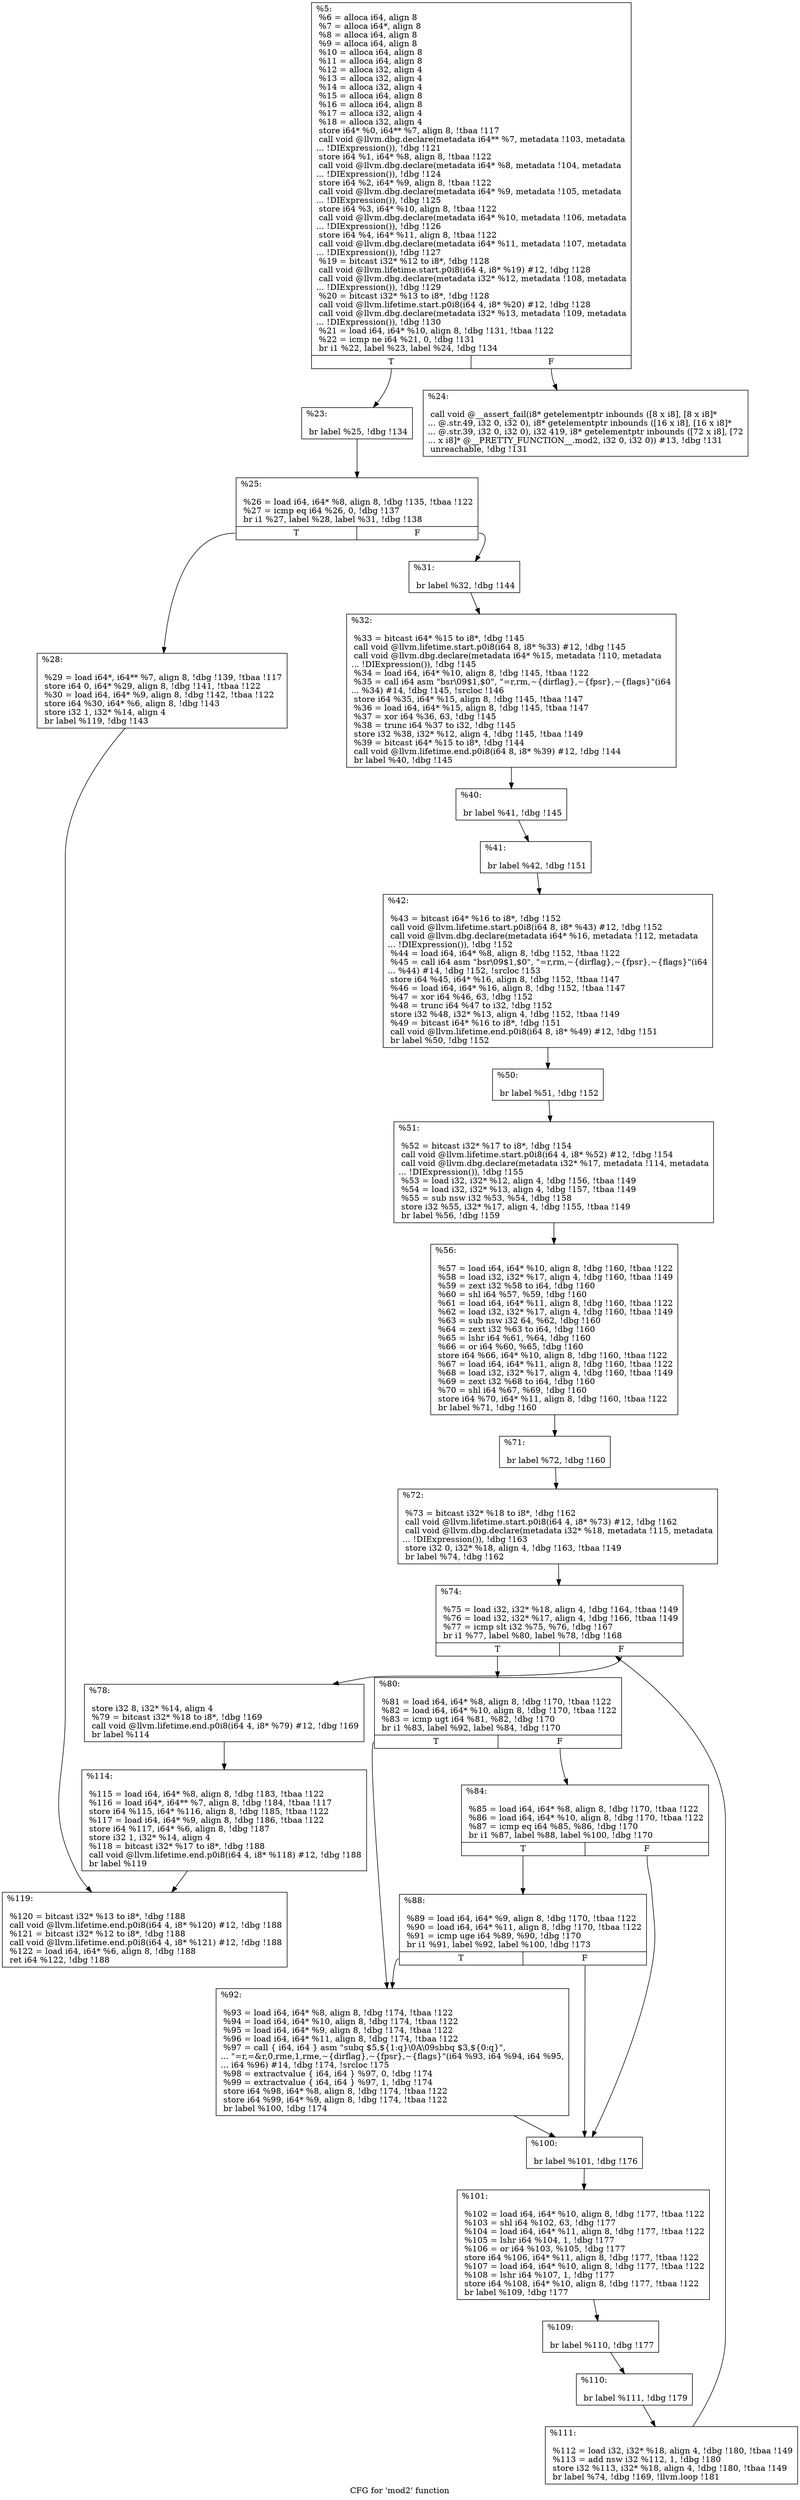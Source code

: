 digraph "CFG for 'mod2' function" {
	label="CFG for 'mod2' function";

	Node0x2657910 [shape=record,label="{%5:\l  %6 = alloca i64, align 8\l  %7 = alloca i64*, align 8\l  %8 = alloca i64, align 8\l  %9 = alloca i64, align 8\l  %10 = alloca i64, align 8\l  %11 = alloca i64, align 8\l  %12 = alloca i32, align 4\l  %13 = alloca i32, align 4\l  %14 = alloca i32, align 4\l  %15 = alloca i64, align 8\l  %16 = alloca i64, align 8\l  %17 = alloca i32, align 4\l  %18 = alloca i32, align 4\l  store i64* %0, i64** %7, align 8, !tbaa !117\l  call void @llvm.dbg.declare(metadata i64** %7, metadata !103, metadata\l... !DIExpression()), !dbg !121\l  store i64 %1, i64* %8, align 8, !tbaa !122\l  call void @llvm.dbg.declare(metadata i64* %8, metadata !104, metadata\l... !DIExpression()), !dbg !124\l  store i64 %2, i64* %9, align 8, !tbaa !122\l  call void @llvm.dbg.declare(metadata i64* %9, metadata !105, metadata\l... !DIExpression()), !dbg !125\l  store i64 %3, i64* %10, align 8, !tbaa !122\l  call void @llvm.dbg.declare(metadata i64* %10, metadata !106, metadata\l... !DIExpression()), !dbg !126\l  store i64 %4, i64* %11, align 8, !tbaa !122\l  call void @llvm.dbg.declare(metadata i64* %11, metadata !107, metadata\l... !DIExpression()), !dbg !127\l  %19 = bitcast i32* %12 to i8*, !dbg !128\l  call void @llvm.lifetime.start.p0i8(i64 4, i8* %19) #12, !dbg !128\l  call void @llvm.dbg.declare(metadata i32* %12, metadata !108, metadata\l... !DIExpression()), !dbg !129\l  %20 = bitcast i32* %13 to i8*, !dbg !128\l  call void @llvm.lifetime.start.p0i8(i64 4, i8* %20) #12, !dbg !128\l  call void @llvm.dbg.declare(metadata i32* %13, metadata !109, metadata\l... !DIExpression()), !dbg !130\l  %21 = load i64, i64* %10, align 8, !dbg !131, !tbaa !122\l  %22 = icmp ne i64 %21, 0, !dbg !131\l  br i1 %22, label %23, label %24, !dbg !134\l|{<s0>T|<s1>F}}"];
	Node0x2657910:s0 -> Node0x265d9c0;
	Node0x2657910:s1 -> Node0x265da10;
	Node0x265d9c0 [shape=record,label="{%23:\l\l  br label %25, !dbg !134\l}"];
	Node0x265d9c0 -> Node0x265da60;
	Node0x265da10 [shape=record,label="{%24:\l\l  call void @__assert_fail(i8* getelementptr inbounds ([8 x i8], [8 x i8]*\l... @.str.49, i32 0, i32 0), i8* getelementptr inbounds ([16 x i8], [16 x i8]*\l... @.str.39, i32 0, i32 0), i32 419, i8* getelementptr inbounds ([72 x i8], [72\l... x i8]* @__PRETTY_FUNCTION__.mod2, i32 0, i32 0)) #13, !dbg !131\l  unreachable, !dbg !131\l}"];
	Node0x265da60 [shape=record,label="{%25:\l\l  %26 = load i64, i64* %8, align 8, !dbg !135, !tbaa !122\l  %27 = icmp eq i64 %26, 0, !dbg !137\l  br i1 %27, label %28, label %31, !dbg !138\l|{<s0>T|<s1>F}}"];
	Node0x265da60:s0 -> Node0x265dab0;
	Node0x265da60:s1 -> Node0x265db00;
	Node0x265dab0 [shape=record,label="{%28:\l\l  %29 = load i64*, i64** %7, align 8, !dbg !139, !tbaa !117\l  store i64 0, i64* %29, align 8, !dbg !141, !tbaa !122\l  %30 = load i64, i64* %9, align 8, !dbg !142, !tbaa !122\l  store i64 %30, i64* %6, align 8, !dbg !143\l  store i32 1, i32* %14, align 4\l  br label %119, !dbg !143\l}"];
	Node0x265dab0 -> Node0x265e1e0;
	Node0x265db00 [shape=record,label="{%31:\l\l  br label %32, !dbg !144\l}"];
	Node0x265db00 -> Node0x265db50;
	Node0x265db50 [shape=record,label="{%32:\l\l  %33 = bitcast i64* %15 to i8*, !dbg !145\l  call void @llvm.lifetime.start.p0i8(i64 8, i8* %33) #12, !dbg !145\l  call void @llvm.dbg.declare(metadata i64* %15, metadata !110, metadata\l... !DIExpression()), !dbg !145\l  %34 = load i64, i64* %10, align 8, !dbg !145, !tbaa !122\l  %35 = call i64 asm \"bsr\\09$1,$0\", \"=r,rm,~\{dirflag\},~\{fpsr\},~\{flags\}\"(i64\l... %34) #14, !dbg !145, !srcloc !146\l  store i64 %35, i64* %15, align 8, !dbg !145, !tbaa !147\l  %36 = load i64, i64* %15, align 8, !dbg !145, !tbaa !147\l  %37 = xor i64 %36, 63, !dbg !145\l  %38 = trunc i64 %37 to i32, !dbg !145\l  store i32 %38, i32* %12, align 4, !dbg !145, !tbaa !149\l  %39 = bitcast i64* %15 to i8*, !dbg !144\l  call void @llvm.lifetime.end.p0i8(i64 8, i8* %39) #12, !dbg !144\l  br label %40, !dbg !145\l}"];
	Node0x265db50 -> Node0x265dba0;
	Node0x265dba0 [shape=record,label="{%40:\l\l  br label %41, !dbg !145\l}"];
	Node0x265dba0 -> Node0x265dbf0;
	Node0x265dbf0 [shape=record,label="{%41:\l\l  br label %42, !dbg !151\l}"];
	Node0x265dbf0 -> Node0x265dc40;
	Node0x265dc40 [shape=record,label="{%42:\l\l  %43 = bitcast i64* %16 to i8*, !dbg !152\l  call void @llvm.lifetime.start.p0i8(i64 8, i8* %43) #12, !dbg !152\l  call void @llvm.dbg.declare(metadata i64* %16, metadata !112, metadata\l... !DIExpression()), !dbg !152\l  %44 = load i64, i64* %8, align 8, !dbg !152, !tbaa !122\l  %45 = call i64 asm \"bsr\\09$1,$0\", \"=r,rm,~\{dirflag\},~\{fpsr\},~\{flags\}\"(i64\l... %44) #14, !dbg !152, !srcloc !153\l  store i64 %45, i64* %16, align 8, !dbg !152, !tbaa !147\l  %46 = load i64, i64* %16, align 8, !dbg !152, !tbaa !147\l  %47 = xor i64 %46, 63, !dbg !152\l  %48 = trunc i64 %47 to i32, !dbg !152\l  store i32 %48, i32* %13, align 4, !dbg !152, !tbaa !149\l  %49 = bitcast i64* %16 to i8*, !dbg !151\l  call void @llvm.lifetime.end.p0i8(i64 8, i8* %49) #12, !dbg !151\l  br label %50, !dbg !152\l}"];
	Node0x265dc40 -> Node0x265dc90;
	Node0x265dc90 [shape=record,label="{%50:\l\l  br label %51, !dbg !152\l}"];
	Node0x265dc90 -> Node0x265dce0;
	Node0x265dce0 [shape=record,label="{%51:\l\l  %52 = bitcast i32* %17 to i8*, !dbg !154\l  call void @llvm.lifetime.start.p0i8(i64 4, i8* %52) #12, !dbg !154\l  call void @llvm.dbg.declare(metadata i32* %17, metadata !114, metadata\l... !DIExpression()), !dbg !155\l  %53 = load i32, i32* %12, align 4, !dbg !156, !tbaa !149\l  %54 = load i32, i32* %13, align 4, !dbg !157, !tbaa !149\l  %55 = sub nsw i32 %53, %54, !dbg !158\l  store i32 %55, i32* %17, align 4, !dbg !155, !tbaa !149\l  br label %56, !dbg !159\l}"];
	Node0x265dce0 -> Node0x265dd30;
	Node0x265dd30 [shape=record,label="{%56:\l\l  %57 = load i64, i64* %10, align 8, !dbg !160, !tbaa !122\l  %58 = load i32, i32* %17, align 4, !dbg !160, !tbaa !149\l  %59 = zext i32 %58 to i64, !dbg !160\l  %60 = shl i64 %57, %59, !dbg !160\l  %61 = load i64, i64* %11, align 8, !dbg !160, !tbaa !122\l  %62 = load i32, i32* %17, align 4, !dbg !160, !tbaa !149\l  %63 = sub nsw i32 64, %62, !dbg !160\l  %64 = zext i32 %63 to i64, !dbg !160\l  %65 = lshr i64 %61, %64, !dbg !160\l  %66 = or i64 %60, %65, !dbg !160\l  store i64 %66, i64* %10, align 8, !dbg !160, !tbaa !122\l  %67 = load i64, i64* %11, align 8, !dbg !160, !tbaa !122\l  %68 = load i32, i32* %17, align 4, !dbg !160, !tbaa !149\l  %69 = zext i32 %68 to i64, !dbg !160\l  %70 = shl i64 %67, %69, !dbg !160\l  store i64 %70, i64* %11, align 8, !dbg !160, !tbaa !122\l  br label %71, !dbg !160\l}"];
	Node0x265dd30 -> Node0x265dd80;
	Node0x265dd80 [shape=record,label="{%71:\l\l  br label %72, !dbg !160\l}"];
	Node0x265dd80 -> Node0x265ddd0;
	Node0x265ddd0 [shape=record,label="{%72:\l\l  %73 = bitcast i32* %18 to i8*, !dbg !162\l  call void @llvm.lifetime.start.p0i8(i64 4, i8* %73) #12, !dbg !162\l  call void @llvm.dbg.declare(metadata i32* %18, metadata !115, metadata\l... !DIExpression()), !dbg !163\l  store i32 0, i32* %18, align 4, !dbg !163, !tbaa !149\l  br label %74, !dbg !162\l}"];
	Node0x265ddd0 -> Node0x265de20;
	Node0x265de20 [shape=record,label="{%74:\l\l  %75 = load i32, i32* %18, align 4, !dbg !164, !tbaa !149\l  %76 = load i32, i32* %17, align 4, !dbg !166, !tbaa !149\l  %77 = icmp slt i32 %75, %76, !dbg !167\l  br i1 %77, label %80, label %78, !dbg !168\l|{<s0>T|<s1>F}}"];
	Node0x265de20:s0 -> Node0x265dec0;
	Node0x265de20:s1 -> Node0x265de70;
	Node0x265de70 [shape=record,label="{%78:\l\l  store i32 8, i32* %14, align 4\l  %79 = bitcast i32* %18 to i8*, !dbg !169\l  call void @llvm.lifetime.end.p0i8(i64 4, i8* %79) #12, !dbg !169\l  br label %114\l}"];
	Node0x265de70 -> Node0x265e190;
	Node0x265dec0 [shape=record,label="{%80:\l\l  %81 = load i64, i64* %8, align 8, !dbg !170, !tbaa !122\l  %82 = load i64, i64* %10, align 8, !dbg !170, !tbaa !122\l  %83 = icmp ugt i64 %81, %82, !dbg !170\l  br i1 %83, label %92, label %84, !dbg !170\l|{<s0>T|<s1>F}}"];
	Node0x265dec0:s0 -> Node0x265dfb0;
	Node0x265dec0:s1 -> Node0x265df10;
	Node0x265df10 [shape=record,label="{%84:\l\l  %85 = load i64, i64* %8, align 8, !dbg !170, !tbaa !122\l  %86 = load i64, i64* %10, align 8, !dbg !170, !tbaa !122\l  %87 = icmp eq i64 %85, %86, !dbg !170\l  br i1 %87, label %88, label %100, !dbg !170\l|{<s0>T|<s1>F}}"];
	Node0x265df10:s0 -> Node0x265df60;
	Node0x265df10:s1 -> Node0x265e000;
	Node0x265df60 [shape=record,label="{%88:\l\l  %89 = load i64, i64* %9, align 8, !dbg !170, !tbaa !122\l  %90 = load i64, i64* %11, align 8, !dbg !170, !tbaa !122\l  %91 = icmp uge i64 %89, %90, !dbg !170\l  br i1 %91, label %92, label %100, !dbg !173\l|{<s0>T|<s1>F}}"];
	Node0x265df60:s0 -> Node0x265dfb0;
	Node0x265df60:s1 -> Node0x265e000;
	Node0x265dfb0 [shape=record,label="{%92:\l\l  %93 = load i64, i64* %8, align 8, !dbg !174, !tbaa !122\l  %94 = load i64, i64* %10, align 8, !dbg !174, !tbaa !122\l  %95 = load i64, i64* %9, align 8, !dbg !174, !tbaa !122\l  %96 = load i64, i64* %11, align 8, !dbg !174, !tbaa !122\l  %97 = call \{ i64, i64 \} asm \"subq $5,$\{1:q\}\\0A\\09sbbq $3,$\{0:q\}\",\l... \"=r,=&r,0,rme,1,rme,~\{dirflag\},~\{fpsr\},~\{flags\}\"(i64 %93, i64 %94, i64 %95,\l... i64 %96) #14, !dbg !174, !srcloc !175\l  %98 = extractvalue \{ i64, i64 \} %97, 0, !dbg !174\l  %99 = extractvalue \{ i64, i64 \} %97, 1, !dbg !174\l  store i64 %98, i64* %8, align 8, !dbg !174, !tbaa !122\l  store i64 %99, i64* %9, align 8, !dbg !174, !tbaa !122\l  br label %100, !dbg !174\l}"];
	Node0x265dfb0 -> Node0x265e000;
	Node0x265e000 [shape=record,label="{%100:\l\l  br label %101, !dbg !176\l}"];
	Node0x265e000 -> Node0x265e050;
	Node0x265e050 [shape=record,label="{%101:\l\l  %102 = load i64, i64* %10, align 8, !dbg !177, !tbaa !122\l  %103 = shl i64 %102, 63, !dbg !177\l  %104 = load i64, i64* %11, align 8, !dbg !177, !tbaa !122\l  %105 = lshr i64 %104, 1, !dbg !177\l  %106 = or i64 %103, %105, !dbg !177\l  store i64 %106, i64* %11, align 8, !dbg !177, !tbaa !122\l  %107 = load i64, i64* %10, align 8, !dbg !177, !tbaa !122\l  %108 = lshr i64 %107, 1, !dbg !177\l  store i64 %108, i64* %10, align 8, !dbg !177, !tbaa !122\l  br label %109, !dbg !177\l}"];
	Node0x265e050 -> Node0x265e0a0;
	Node0x265e0a0 [shape=record,label="{%109:\l\l  br label %110, !dbg !177\l}"];
	Node0x265e0a0 -> Node0x265e0f0;
	Node0x265e0f0 [shape=record,label="{%110:\l\l  br label %111, !dbg !179\l}"];
	Node0x265e0f0 -> Node0x265e140;
	Node0x265e140 [shape=record,label="{%111:\l\l  %112 = load i32, i32* %18, align 4, !dbg !180, !tbaa !149\l  %113 = add nsw i32 %112, 1, !dbg !180\l  store i32 %113, i32* %18, align 4, !dbg !180, !tbaa !149\l  br label %74, !dbg !169, !llvm.loop !181\l}"];
	Node0x265e140 -> Node0x265de20;
	Node0x265e190 [shape=record,label="{%114:\l\l  %115 = load i64, i64* %8, align 8, !dbg !183, !tbaa !122\l  %116 = load i64*, i64** %7, align 8, !dbg !184, !tbaa !117\l  store i64 %115, i64* %116, align 8, !dbg !185, !tbaa !122\l  %117 = load i64, i64* %9, align 8, !dbg !186, !tbaa !122\l  store i64 %117, i64* %6, align 8, !dbg !187\l  store i32 1, i32* %14, align 4\l  %118 = bitcast i32* %17 to i8*, !dbg !188\l  call void @llvm.lifetime.end.p0i8(i64 4, i8* %118) #12, !dbg !188\l  br label %119\l}"];
	Node0x265e190 -> Node0x265e1e0;
	Node0x265e1e0 [shape=record,label="{%119:\l\l  %120 = bitcast i32* %13 to i8*, !dbg !188\l  call void @llvm.lifetime.end.p0i8(i64 4, i8* %120) #12, !dbg !188\l  %121 = bitcast i32* %12 to i8*, !dbg !188\l  call void @llvm.lifetime.end.p0i8(i64 4, i8* %121) #12, !dbg !188\l  %122 = load i64, i64* %6, align 8, !dbg !188\l  ret i64 %122, !dbg !188\l}"];
}
